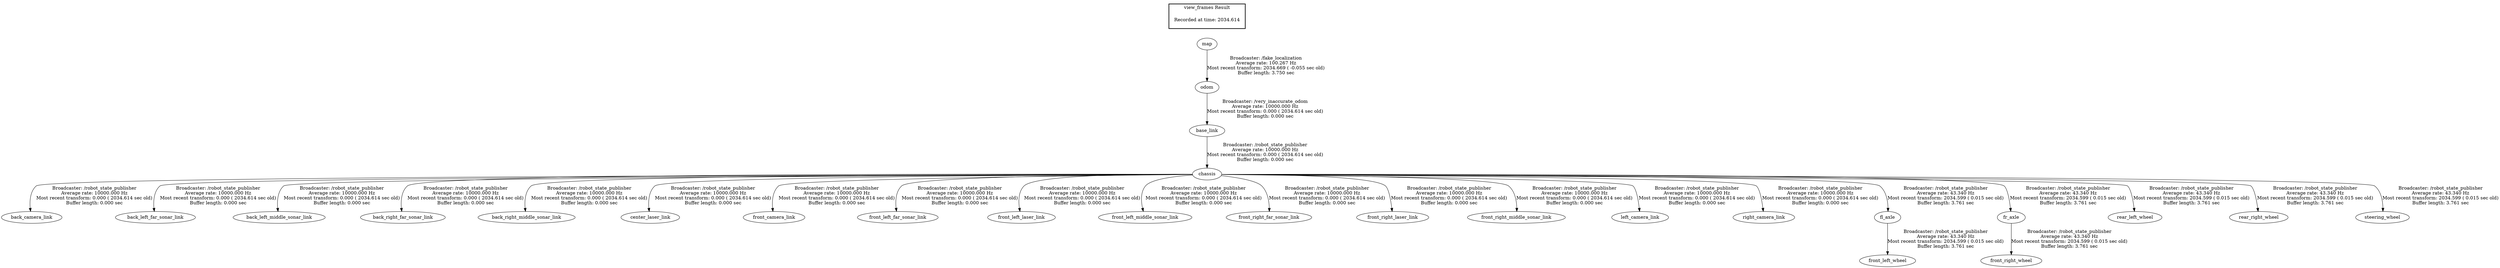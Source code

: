 digraph G {
"chassis" -> "back_camera_link"[label="Broadcaster: /robot_state_publisher\nAverage rate: 10000.000 Hz\nMost recent transform: 0.000 ( 2034.614 sec old)\nBuffer length: 0.000 sec\n"];
"base_link" -> "chassis"[label="Broadcaster: /robot_state_publisher\nAverage rate: 10000.000 Hz\nMost recent transform: 0.000 ( 2034.614 sec old)\nBuffer length: 0.000 sec\n"];
"chassis" -> "back_left_far_sonar_link"[label="Broadcaster: /robot_state_publisher\nAverage rate: 10000.000 Hz\nMost recent transform: 0.000 ( 2034.614 sec old)\nBuffer length: 0.000 sec\n"];
"chassis" -> "back_left_middle_sonar_link"[label="Broadcaster: /robot_state_publisher\nAverage rate: 10000.000 Hz\nMost recent transform: 0.000 ( 2034.614 sec old)\nBuffer length: 0.000 sec\n"];
"chassis" -> "back_right_far_sonar_link"[label="Broadcaster: /robot_state_publisher\nAverage rate: 10000.000 Hz\nMost recent transform: 0.000 ( 2034.614 sec old)\nBuffer length: 0.000 sec\n"];
"chassis" -> "back_right_middle_sonar_link"[label="Broadcaster: /robot_state_publisher\nAverage rate: 10000.000 Hz\nMost recent transform: 0.000 ( 2034.614 sec old)\nBuffer length: 0.000 sec\n"];
"odom" -> "base_link"[label="Broadcaster: /very_inaccurate_odom\nAverage rate: 10000.000 Hz\nMost recent transform: 0.000 ( 2034.614 sec old)\nBuffer length: 0.000 sec\n"];
"chassis" -> "center_laser_link"[label="Broadcaster: /robot_state_publisher\nAverage rate: 10000.000 Hz\nMost recent transform: 0.000 ( 2034.614 sec old)\nBuffer length: 0.000 sec\n"];
"chassis" -> "front_camera_link"[label="Broadcaster: /robot_state_publisher\nAverage rate: 10000.000 Hz\nMost recent transform: 0.000 ( 2034.614 sec old)\nBuffer length: 0.000 sec\n"];
"chassis" -> "front_left_far_sonar_link"[label="Broadcaster: /robot_state_publisher\nAverage rate: 10000.000 Hz\nMost recent transform: 0.000 ( 2034.614 sec old)\nBuffer length: 0.000 sec\n"];
"chassis" -> "front_left_laser_link"[label="Broadcaster: /robot_state_publisher\nAverage rate: 10000.000 Hz\nMost recent transform: 0.000 ( 2034.614 sec old)\nBuffer length: 0.000 sec\n"];
"chassis" -> "front_left_middle_sonar_link"[label="Broadcaster: /robot_state_publisher\nAverage rate: 10000.000 Hz\nMost recent transform: 0.000 ( 2034.614 sec old)\nBuffer length: 0.000 sec\n"];
"chassis" -> "front_right_far_sonar_link"[label="Broadcaster: /robot_state_publisher\nAverage rate: 10000.000 Hz\nMost recent transform: 0.000 ( 2034.614 sec old)\nBuffer length: 0.000 sec\n"];
"chassis" -> "front_right_laser_link"[label="Broadcaster: /robot_state_publisher\nAverage rate: 10000.000 Hz\nMost recent transform: 0.000 ( 2034.614 sec old)\nBuffer length: 0.000 sec\n"];
"chassis" -> "front_right_middle_sonar_link"[label="Broadcaster: /robot_state_publisher\nAverage rate: 10000.000 Hz\nMost recent transform: 0.000 ( 2034.614 sec old)\nBuffer length: 0.000 sec\n"];
"chassis" -> "left_camera_link"[label="Broadcaster: /robot_state_publisher\nAverage rate: 10000.000 Hz\nMost recent transform: 0.000 ( 2034.614 sec old)\nBuffer length: 0.000 sec\n"];
"chassis" -> "right_camera_link"[label="Broadcaster: /robot_state_publisher\nAverage rate: 10000.000 Hz\nMost recent transform: 0.000 ( 2034.614 sec old)\nBuffer length: 0.000 sec\n"];
"map" -> "odom"[label="Broadcaster: /fake_localization\nAverage rate: 100.267 Hz\nMost recent transform: 2034.669 ( -0.055 sec old)\nBuffer length: 3.750 sec\n"];
"chassis" -> "fl_axle"[label="Broadcaster: /robot_state_publisher\nAverage rate: 43.340 Hz\nMost recent transform: 2034.599 ( 0.015 sec old)\nBuffer length: 3.761 sec\n"];
"fl_axle" -> "front_left_wheel"[label="Broadcaster: /robot_state_publisher\nAverage rate: 43.340 Hz\nMost recent transform: 2034.599 ( 0.015 sec old)\nBuffer length: 3.761 sec\n"];
"chassis" -> "fr_axle"[label="Broadcaster: /robot_state_publisher\nAverage rate: 43.340 Hz\nMost recent transform: 2034.599 ( 0.015 sec old)\nBuffer length: 3.761 sec\n"];
"fr_axle" -> "front_right_wheel"[label="Broadcaster: /robot_state_publisher\nAverage rate: 43.340 Hz\nMost recent transform: 2034.599 ( 0.015 sec old)\nBuffer length: 3.761 sec\n"];
"chassis" -> "rear_left_wheel"[label="Broadcaster: /robot_state_publisher\nAverage rate: 43.340 Hz\nMost recent transform: 2034.599 ( 0.015 sec old)\nBuffer length: 3.761 sec\n"];
"chassis" -> "rear_right_wheel"[label="Broadcaster: /robot_state_publisher\nAverage rate: 43.340 Hz\nMost recent transform: 2034.599 ( 0.015 sec old)\nBuffer length: 3.761 sec\n"];
"chassis" -> "steering_wheel"[label="Broadcaster: /robot_state_publisher\nAverage rate: 43.340 Hz\nMost recent transform: 2034.599 ( 0.015 sec old)\nBuffer length: 3.761 sec\n"];
edge [style=invis];
 subgraph cluster_legend { style=bold; color=black; label ="view_frames Result";
"Recorded at time: 2034.614"[ shape=plaintext ] ;
 }->"map";
}